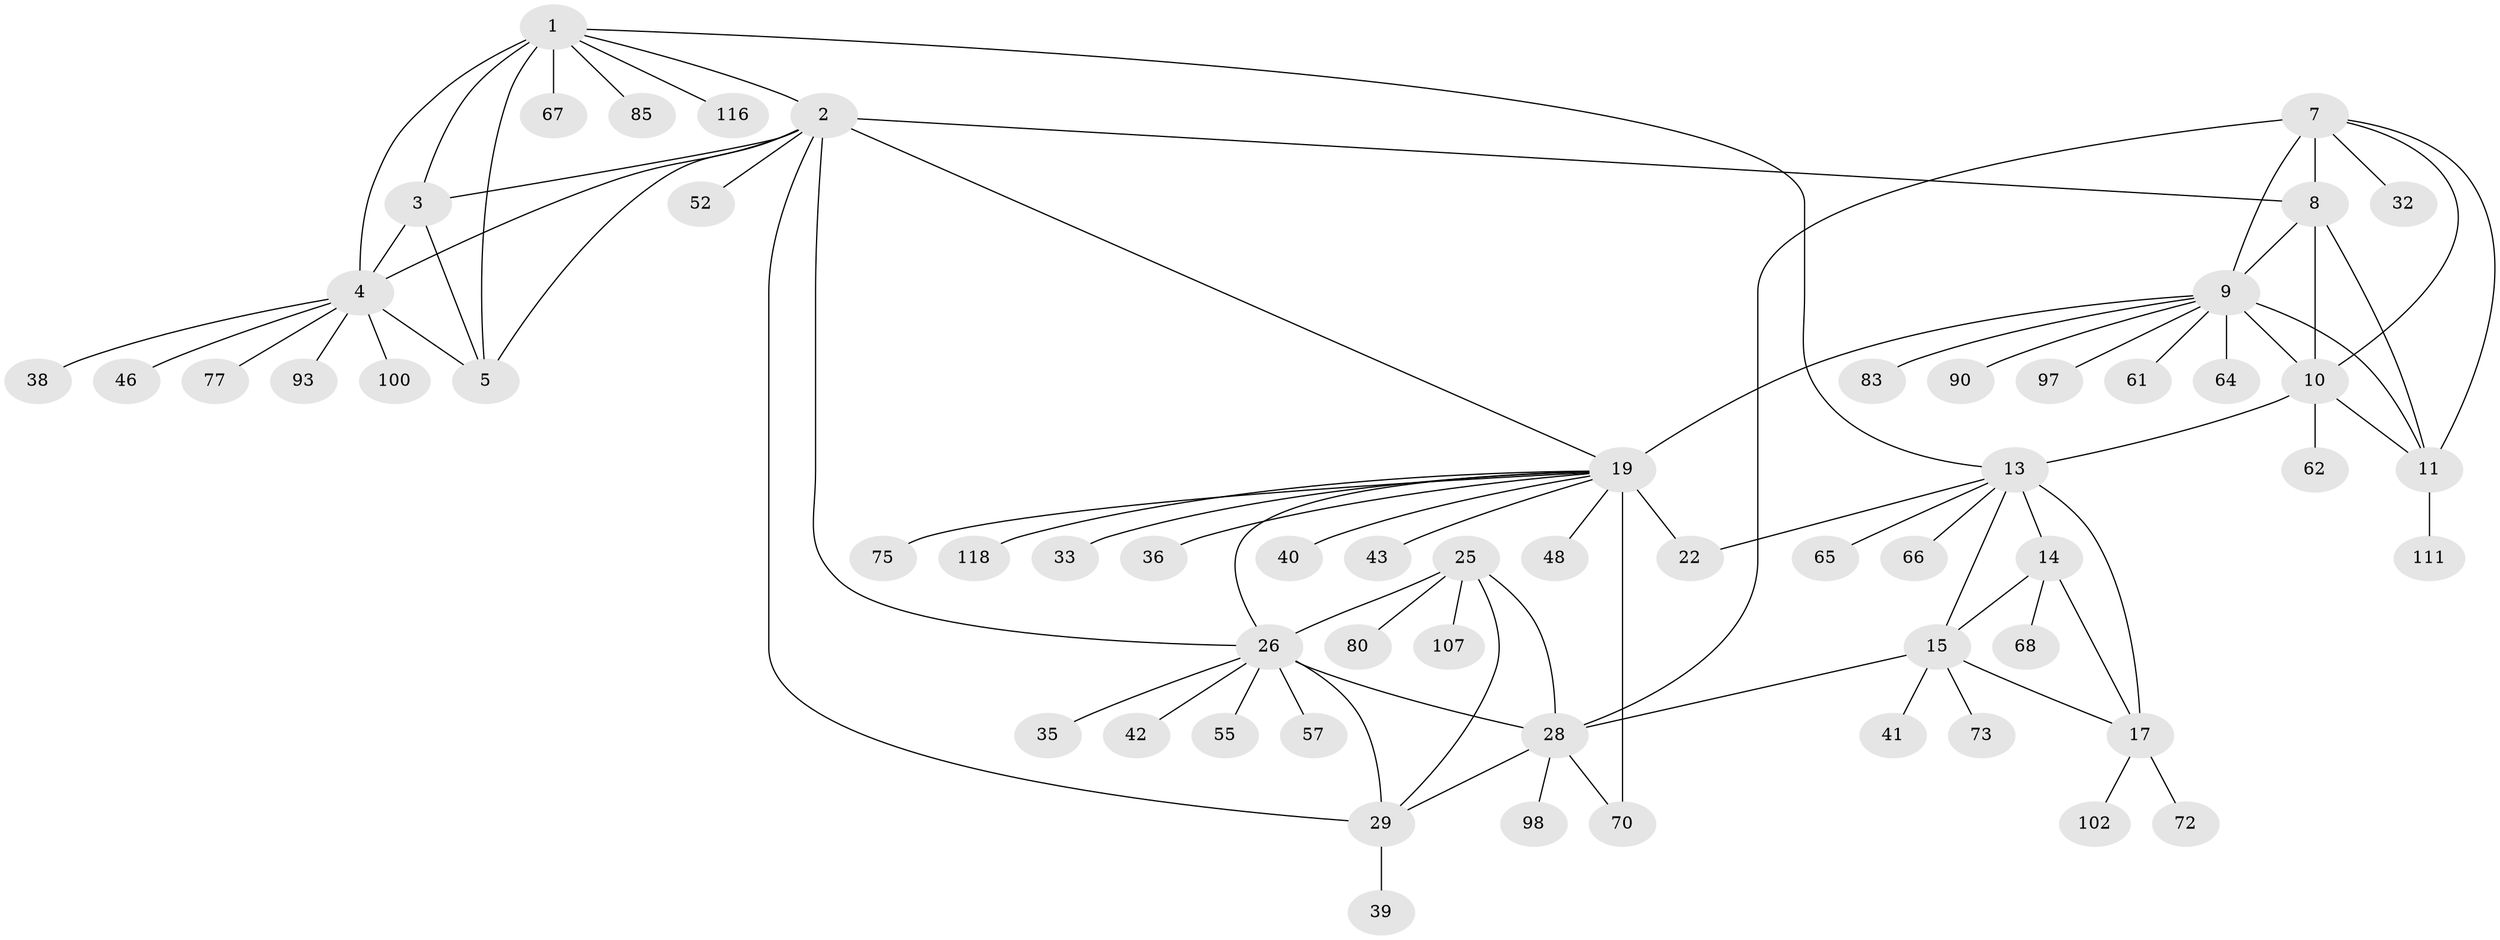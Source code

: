 // original degree distribution, {10: 0.03333333333333333, 5: 0.016666666666666666, 13: 0.008333333333333333, 7: 0.041666666666666664, 6: 0.041666666666666664, 11: 0.008333333333333333, 8: 0.05, 9: 0.041666666666666664, 12: 0.008333333333333333, 1: 0.6166666666666667, 3: 0.016666666666666666, 2: 0.10833333333333334, 4: 0.008333333333333333}
// Generated by graph-tools (version 1.1) at 2025/19/03/04/25 18:19:38]
// undirected, 60 vertices, 85 edges
graph export_dot {
graph [start="1"]
  node [color=gray90,style=filled];
  1 [super="+34"];
  2;
  3;
  4 [super="+82+114+92"];
  5 [super="+44+76+6"];
  7;
  8 [super="+12"];
  9 [super="+37"];
  10 [super="+115+108+101+63"];
  11;
  13 [super="+87+54+16+18"];
  14;
  15;
  17 [super="+58"];
  19 [super="+21+20+24+110+51"];
  22 [super="+59+60+88+23+49"];
  25;
  26 [super="+27"];
  28;
  29 [super="+53+50+103"];
  32;
  33;
  35;
  36;
  38;
  39;
  40;
  41;
  42;
  43;
  46;
  48 [super="+104"];
  52 [super="+120"];
  55;
  57 [super="+99"];
  61 [super="+74"];
  62;
  64;
  65;
  66;
  67;
  68;
  70 [super="+84+78"];
  72;
  73 [super="+105"];
  75;
  77;
  80;
  83;
  85;
  90 [super="+112"];
  93;
  97;
  98;
  100;
  102;
  107;
  111;
  116;
  118;
  1 -- 2;
  1 -- 3;
  1 -- 4;
  1 -- 5 [weight=2];
  1 -- 67;
  1 -- 85;
  1 -- 116;
  1 -- 13;
  2 -- 3;
  2 -- 4;
  2 -- 5 [weight=2];
  2 -- 8;
  2 -- 52;
  2 -- 19;
  2 -- 26;
  2 -- 29;
  3 -- 4;
  3 -- 5 [weight=2];
  4 -- 5 [weight=2];
  4 -- 38;
  4 -- 46;
  4 -- 77;
  4 -- 93;
  4 -- 100;
  7 -- 8 [weight=2];
  7 -- 9;
  7 -- 10;
  7 -- 11;
  7 -- 28;
  7 -- 32;
  8 -- 9 [weight=2];
  8 -- 10 [weight=2];
  8 -- 11 [weight=2];
  9 -- 10;
  9 -- 11;
  9 -- 61;
  9 -- 83;
  9 -- 97;
  9 -- 19;
  9 -- 64;
  9 -- 90;
  10 -- 11;
  10 -- 62;
  10 -- 13;
  11 -- 111;
  13 -- 14 [weight=3];
  13 -- 15 [weight=3];
  13 -- 17 [weight=3];
  13 -- 65;
  13 -- 66;
  13 -- 22;
  14 -- 15;
  14 -- 17;
  14 -- 68;
  15 -- 17;
  15 -- 28;
  15 -- 41;
  15 -- 73;
  17 -- 72;
  17 -- 102;
  19 -- 22 [weight=8];
  19 -- 70;
  19 -- 43;
  19 -- 26;
  19 -- 118;
  19 -- 40;
  19 -- 48;
  19 -- 33;
  19 -- 36;
  19 -- 75;
  25 -- 26 [weight=3];
  25 -- 28;
  25 -- 29;
  25 -- 80;
  25 -- 107;
  26 -- 28 [weight=3];
  26 -- 29 [weight=3];
  26 -- 35;
  26 -- 42;
  26 -- 55;
  26 -- 57;
  28 -- 29;
  28 -- 70;
  28 -- 98;
  29 -- 39;
}
